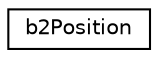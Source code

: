 digraph "Graphical Class Hierarchy"
{
 // LATEX_PDF_SIZE
  edge [fontname="Helvetica",fontsize="10",labelfontname="Helvetica",labelfontsize="10"];
  node [fontname="Helvetica",fontsize="10",shape=record];
  rankdir="LR";
  Node0 [label="b2Position",height=0.2,width=0.4,color="black", fillcolor="white", style="filled",URL="$structb2Position.html",tooltip="This is an internal structure."];
}
